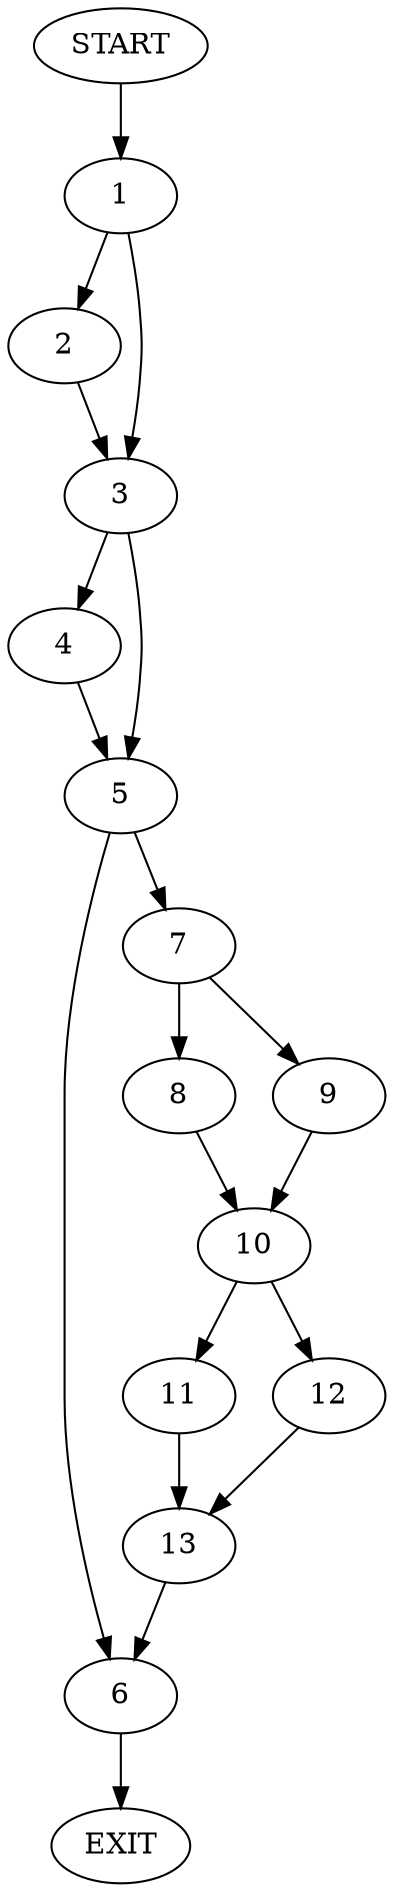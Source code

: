 digraph {
0 [label="START"]
14 [label="EXIT"]
0 -> 1
1 -> 2
1 -> 3
3 -> 4
3 -> 5
2 -> 3
5 -> 6
5 -> 7
4 -> 5
7 -> 8
7 -> 9
6 -> 14
9 -> 10
8 -> 10
10 -> 11
10 -> 12
12 -> 13
11 -> 13
13 -> 6
}
